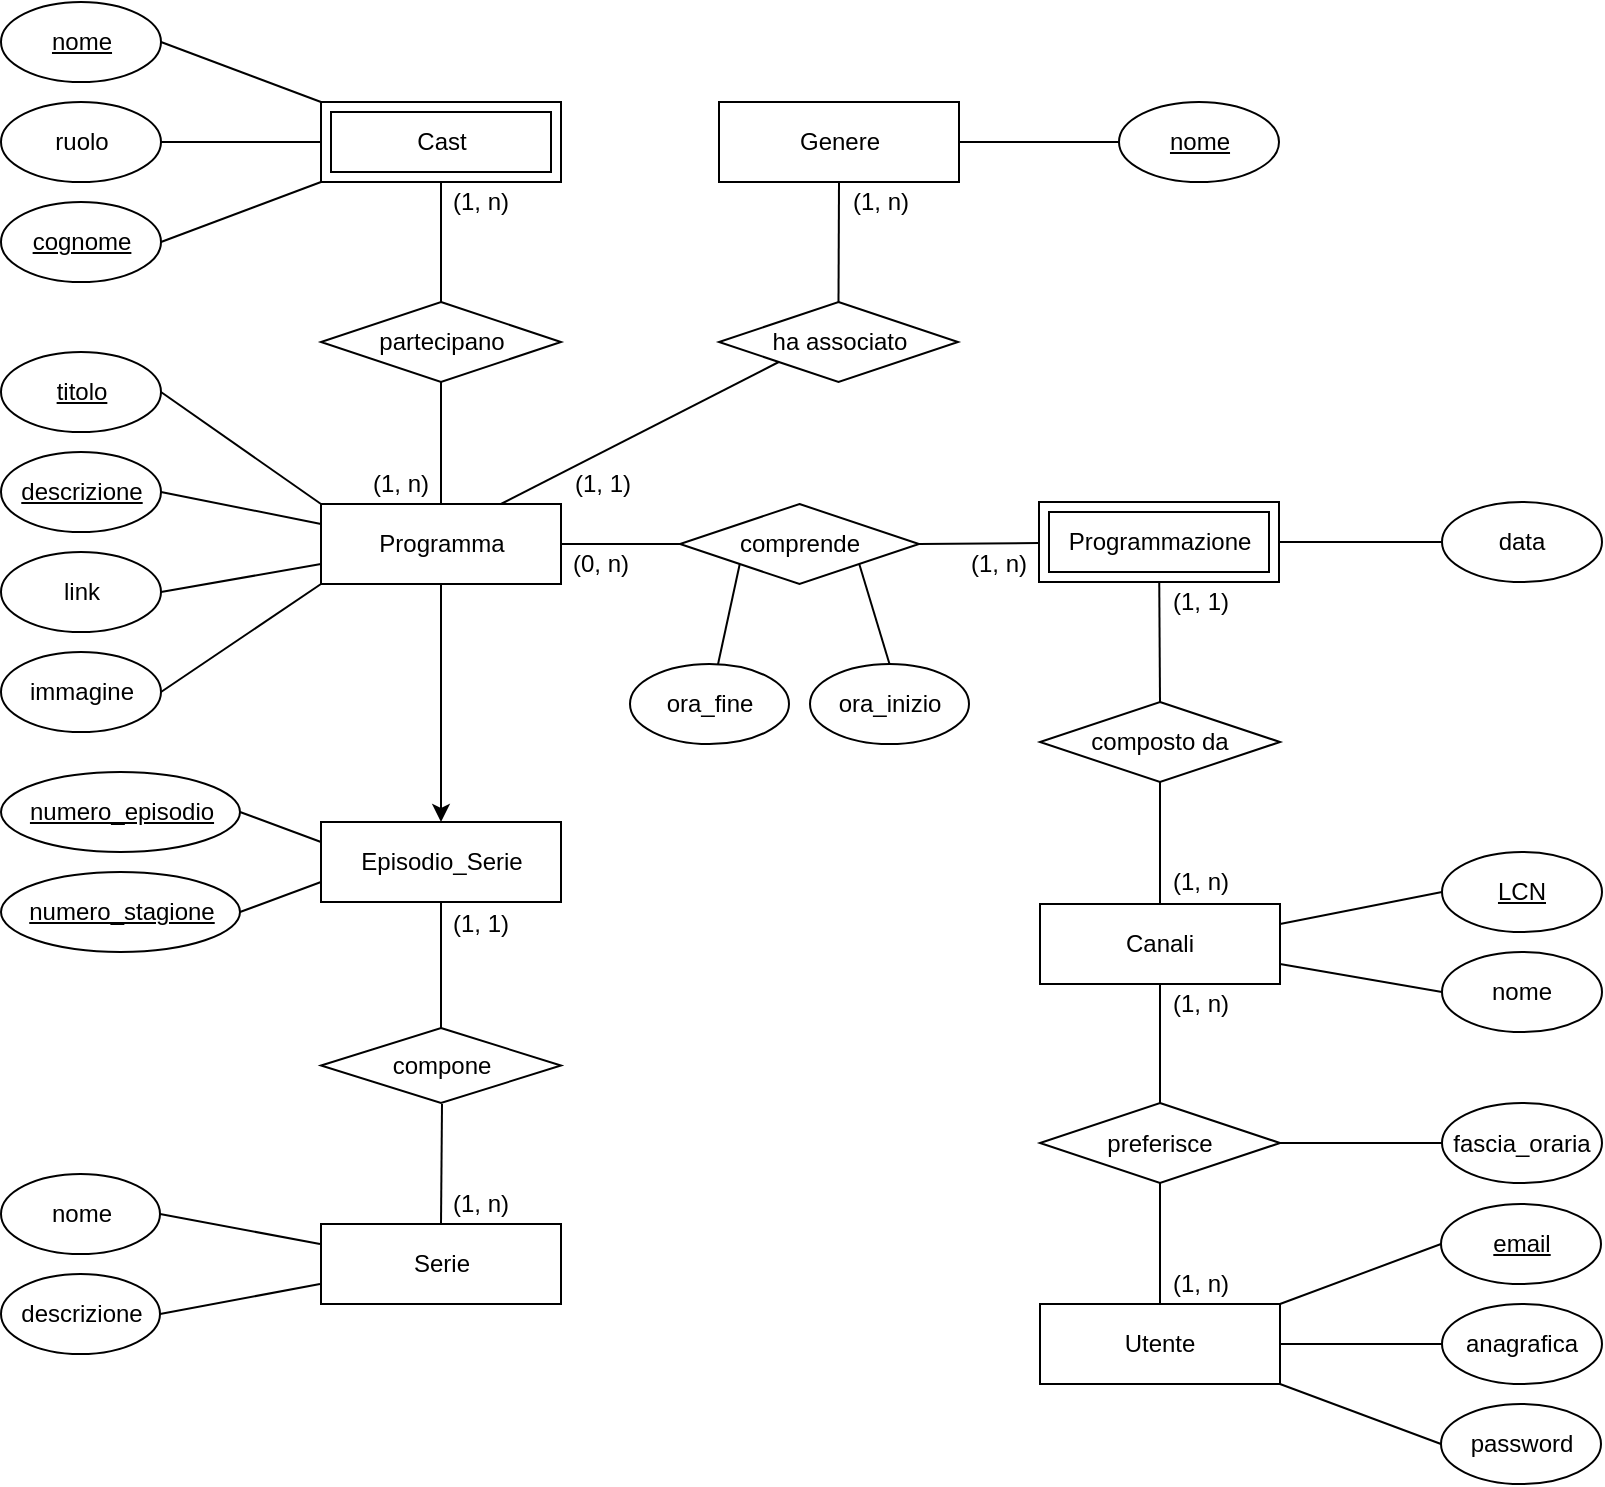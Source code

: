 <mxfile version="18.0.6" type="device"><diagram id="R2lEEEUBdFMjLlhIrx00" name="Page-1"><mxGraphModel dx="1069" dy="723" grid="1" gridSize="10" guides="1" tooltips="1" connect="1" arrows="1" fold="1" page="1" pageScale="1" pageWidth="850" pageHeight="1100" math="0" shadow="0" extFonts="Permanent Marker^https://fonts.googleapis.com/css?family=Permanent+Marker"><root><mxCell id="0"/><mxCell id="1" parent="0"/><mxCell id="fB9N05EH2Ql-NytacOC7-3" value="" style="endArrow=none;html=1;rounded=0;entryX=0.5;entryY=0;entryDx=0;entryDy=0;" parent="1" source="fB9N05EH2Ql-NytacOC7-2" target="fB9N05EH2Ql-NytacOC7-7" edge="1"><mxGeometry width="50" height="50" relative="1" as="geometry"><mxPoint x="340.5" y="48" as="sourcePoint"/><mxPoint x="660" y="370" as="targetPoint"/><Array as="points"/></mxGeometry></mxCell><mxCell id="fB9N05EH2Ql-NytacOC7-5" value="Canali" style="rounded=0;whiteSpace=wrap;html=1;" parent="1" vertex="1"><mxGeometry x="560" y="480" width="120" height="40" as="geometry"/></mxCell><mxCell id="fB9N05EH2Ql-NytacOC7-7" value="composto da" style="shape=rhombus;perimeter=rhombusPerimeter;whiteSpace=wrap;html=1;align=center;" parent="1" vertex="1"><mxGeometry x="560" y="379" width="120" height="40" as="geometry"/></mxCell><mxCell id="667CGL9y9yE0PsmGEpij-4" value="" style="edgeStyle=orthogonalEdgeStyle;rounded=0;orthogonalLoop=1;jettySize=auto;html=1;strokeColor=#FFFFFF;" parent="1" source="fB9N05EH2Ql-NytacOC7-11" target="667CGL9y9yE0PsmGEpij-3" edge="1"><mxGeometry relative="1" as="geometry"/></mxCell><mxCell id="667CGL9y9yE0PsmGEpij-5" style="edgeStyle=orthogonalEdgeStyle;rounded=0;orthogonalLoop=1;jettySize=auto;html=1;strokeColor=#000000;entryX=0.5;entryY=0;entryDx=0;entryDy=0;" parent="1" source="fB9N05EH2Ql-NytacOC7-11" target="667CGL9y9yE0PsmGEpij-3" edge="1"><mxGeometry relative="1" as="geometry"><mxPoint x="260.5" y="380" as="targetPoint"/></mxGeometry></mxCell><mxCell id="fB9N05EH2Ql-NytacOC7-11" value="Programma" style="rounded=0;whiteSpace=wrap;html=1;" parent="1" vertex="1"><mxGeometry x="200.5" y="280" width="120" height="40" as="geometry"/></mxCell><mxCell id="fB9N05EH2Ql-NytacOC7-13" value="comprende" style="shape=rhombus;perimeter=rhombusPerimeter;whiteSpace=wrap;html=1;align=center;" parent="1" vertex="1"><mxGeometry x="380" y="280" width="119.5" height="40" as="geometry"/></mxCell><mxCell id="fB9N05EH2Ql-NytacOC7-28" value="Cast" style="shape=ext;margin=3;double=1;whiteSpace=wrap;html=1;align=center;fontFamily=Helvetica;fontSize=12;fontColor=default;strokeColor=default;fillColor=default;" parent="1" vertex="1"><mxGeometry x="200.5" y="79" width="120" height="40" as="geometry"/></mxCell><mxCell id="fB9N05EH2Ql-NytacOC7-29" value="" style="endArrow=none;html=1;rounded=0;entryX=0.5;entryY=0;entryDx=0;entryDy=0;exitX=0.5;exitY=1;exitDx=0;exitDy=0;" parent="1" source="fB9N05EH2Ql-NytacOC7-28" target="fB9N05EH2Ql-NytacOC7-30" edge="1"><mxGeometry width="50" height="50" relative="1" as="geometry"><mxPoint x="8.5" y="96.5" as="sourcePoint"/><mxPoint x="260.5" y="159" as="targetPoint"/></mxGeometry></mxCell><mxCell id="fB9N05EH2Ql-NytacOC7-30" value="partecipano" style="shape=rhombus;perimeter=rhombusPerimeter;whiteSpace=wrap;html=1;align=center;" parent="1" vertex="1"><mxGeometry x="200.5" y="179" width="120" height="40" as="geometry"/></mxCell><mxCell id="fB9N05EH2Ql-NytacOC7-31" value="" style="endArrow=none;html=1;rounded=0;entryX=0.5;entryY=1;entryDx=0;entryDy=0;exitX=0.5;exitY=0;exitDx=0;exitDy=0;" parent="1" source="fB9N05EH2Ql-NytacOC7-11" target="fB9N05EH2Ql-NytacOC7-30" edge="1"><mxGeometry width="50" height="50" relative="1" as="geometry"><mxPoint x="34" y="274.5" as="sourcePoint"/><mxPoint x="54" y="274.5" as="targetPoint"/></mxGeometry></mxCell><mxCell id="EffAMRFEf8YkOLMa1qJM-2" value="" style="edgeStyle=orthogonalEdgeStyle;rounded=0;orthogonalLoop=1;jettySize=auto;html=1;" parent="1" edge="1"><mxGeometry relative="1" as="geometry"><mxPoint x="1120.5" y="506" as="targetPoint"/></mxGeometry></mxCell><mxCell id="fB9N05EH2Ql-NytacOC7-58" value="Utente" style="whiteSpace=wrap;html=1;align=center;" parent="1" vertex="1"><mxGeometry x="560" y="680" width="120" height="40" as="geometry"/></mxCell><mxCell id="uF2Ogz3bUNBrAM8irZKq-8" value="" style="endArrow=none;html=1;rounded=0;exitX=0;exitY=0.5;exitDx=0;exitDy=0;entryX=1;entryY=0.5;entryDx=0;entryDy=0;" parent="1" source="fB9N05EH2Ql-NytacOC7-13" target="fB9N05EH2Ql-NytacOC7-11" edge="1"><mxGeometry relative="1" as="geometry"><mxPoint x="173.5" y="195.5" as="sourcePoint"/><mxPoint x="203" y="242.5" as="targetPoint"/></mxGeometry></mxCell><mxCell id="uF2Ogz3bUNBrAM8irZKq-13" value="LCN" style="ellipse;whiteSpace=wrap;html=1;align=center;fontStyle=4;" parent="1" vertex="1"><mxGeometry x="761" y="454" width="80" height="40" as="geometry"/></mxCell><mxCell id="uF2Ogz3bUNBrAM8irZKq-16" value="ora_inizio" style="ellipse;whiteSpace=wrap;html=1;align=center;" parent="1" vertex="1"><mxGeometry x="445" y="360" width="79.5" height="40" as="geometry"/></mxCell><mxCell id="uF2Ogz3bUNBrAM8irZKq-17" value="descrizione" style="ellipse;whiteSpace=wrap;html=1;align=center;" parent="1" vertex="1"><mxGeometry x="40.5" y="665" width="79.5" height="40" as="geometry"/></mxCell><mxCell id="uF2Ogz3bUNBrAM8irZKq-22" value="nome" style="ellipse;whiteSpace=wrap;html=1;align=center;" parent="1" vertex="1"><mxGeometry x="40.5" y="615" width="79.5" height="40" as="geometry"/></mxCell><mxCell id="uF2Ogz3bUNBrAM8irZKq-23" value="nome" style="ellipse;whiteSpace=wrap;html=1;align=center;fontStyle=4;" parent="1" vertex="1"><mxGeometry x="40.5" y="29" width="80" height="40" as="geometry"/></mxCell><mxCell id="uF2Ogz3bUNBrAM8irZKq-25" value="ruolo" style="ellipse;whiteSpace=wrap;html=1;align=center;" parent="1" vertex="1"><mxGeometry x="40.5" y="79" width="80" height="40" as="geometry"/></mxCell><mxCell id="uF2Ogz3bUNBrAM8irZKq-26" value="&lt;u&gt;cognome&lt;/u&gt;" style="ellipse;whiteSpace=wrap;html=1;align=center;" parent="1" vertex="1"><mxGeometry x="40.5" y="129" width="80" height="40" as="geometry"/></mxCell><mxCell id="uF2Ogz3bUNBrAM8irZKq-28" value="email" style="ellipse;whiteSpace=wrap;html=1;align=center;fontStyle=4;" parent="1" vertex="1"><mxGeometry x="760.5" y="630" width="80" height="40" as="geometry"/></mxCell><mxCell id="uF2Ogz3bUNBrAM8irZKq-29" value="anagrafica" style="ellipse;whiteSpace=wrap;html=1;align=center;" parent="1" vertex="1"><mxGeometry x="761" y="680" width="80" height="40" as="geometry"/></mxCell><mxCell id="uF2Ogz3bUNBrAM8irZKq-30" value="password" style="ellipse;whiteSpace=wrap;html=1;align=center;" parent="1" vertex="1"><mxGeometry x="760.5" y="730" width="80" height="40" as="geometry"/></mxCell><mxCell id="uF2Ogz3bUNBrAM8irZKq-31" value="nome" style="ellipse;whiteSpace=wrap;html=1;align=center;" parent="1" vertex="1"><mxGeometry x="761" y="504" width="80" height="40" as="geometry"/></mxCell><mxCell id="uF2Ogz3bUNBrAM8irZKq-36" value="&lt;u&gt;descrizione&lt;/u&gt;" style="ellipse;whiteSpace=wrap;html=1;align=center;" parent="1" vertex="1"><mxGeometry x="40.5" y="254" width="80" height="40" as="geometry"/></mxCell><mxCell id="uF2Ogz3bUNBrAM8irZKq-41" value="titolo" style="ellipse;whiteSpace=wrap;html=1;align=center;fontStyle=4;" parent="1" vertex="1"><mxGeometry x="40.5" y="204" width="80" height="40" as="geometry"/></mxCell><mxCell id="GhIXZej3Qp53KJ87c0xY-1" value="link" style="ellipse;whiteSpace=wrap;html=1;fontFamily=Helvetica;fontSize=12;fontColor=default;align=center;strokeColor=default;fillColor=default;" parent="1" vertex="1"><mxGeometry x="40.5" y="304" width="80" height="40" as="geometry"/></mxCell><mxCell id="GhIXZej3Qp53KJ87c0xY-2" value="immagine" style="ellipse;whiteSpace=wrap;html=1;align=center;" parent="1" vertex="1"><mxGeometry x="40.5" y="354" width="80" height="40" as="geometry"/></mxCell><mxCell id="GhIXZej3Qp53KJ87c0xY-6" value="" style="endArrow=none;html=1;rounded=0;exitX=1;exitY=0.5;exitDx=0;exitDy=0;entryX=0;entryY=0;entryDx=0;entryDy=0;" parent="1" source="uF2Ogz3bUNBrAM8irZKq-23" target="fB9N05EH2Ql-NytacOC7-28" edge="1"><mxGeometry relative="1" as="geometry"><mxPoint x="-217.5" y="2.5" as="sourcePoint"/><mxPoint x="-57.5" y="2.5" as="targetPoint"/></mxGeometry></mxCell><mxCell id="GhIXZej3Qp53KJ87c0xY-8" value="" style="endArrow=none;html=1;rounded=0;exitX=1;exitY=0.5;exitDx=0;exitDy=0;entryX=0;entryY=0.5;entryDx=0;entryDy=0;" parent="1" source="uF2Ogz3bUNBrAM8irZKq-25" target="fB9N05EH2Ql-NytacOC7-28" edge="1"><mxGeometry relative="1" as="geometry"><mxPoint x="-91.5" y="281.5" as="sourcePoint"/><mxPoint x="-121.5" y="126.5" as="targetPoint"/></mxGeometry></mxCell><mxCell id="GhIXZej3Qp53KJ87c0xY-9" value="" style="endArrow=none;html=1;rounded=0;exitX=1;exitY=0.5;exitDx=0;exitDy=0;entryX=0;entryY=1;entryDx=0;entryDy=0;" parent="1" source="uF2Ogz3bUNBrAM8irZKq-26" target="fB9N05EH2Ql-NytacOC7-28" edge="1"><mxGeometry relative="1" as="geometry"><mxPoint x="-201.5" y="200.5" as="sourcePoint"/><mxPoint x="-21.5" y="291.5" as="targetPoint"/></mxGeometry></mxCell><mxCell id="GhIXZej3Qp53KJ87c0xY-10" value="" style="endArrow=none;html=1;rounded=0;exitX=1;exitY=0.25;exitDx=0;exitDy=0;entryX=0;entryY=0.5;entryDx=0;entryDy=0;" parent="1" source="fB9N05EH2Ql-NytacOC7-5" target="uF2Ogz3bUNBrAM8irZKq-13" edge="1"><mxGeometry relative="1" as="geometry"><mxPoint x="729" y="704.5" as="sourcePoint"/><mxPoint x="721" y="469" as="targetPoint"/></mxGeometry></mxCell><mxCell id="GhIXZej3Qp53KJ87c0xY-11" value="" style="endArrow=none;html=1;rounded=0;exitX=1;exitY=0.75;exitDx=0;exitDy=0;entryX=0;entryY=0.5;entryDx=0;entryDy=0;" parent="1" source="fB9N05EH2Ql-NytacOC7-5" target="uF2Ogz3bUNBrAM8irZKq-31" edge="1"><mxGeometry relative="1" as="geometry"><mxPoint x="579" y="304.5" as="sourcePoint"/><mxPoint x="659" y="254.5" as="targetPoint"/></mxGeometry></mxCell><mxCell id="GhIXZej3Qp53KJ87c0xY-12" value="" style="endArrow=none;html=1;rounded=0;entryX=1;entryY=0;entryDx=0;entryDy=0;exitX=0;exitY=0.5;exitDx=0;exitDy=0;" parent="1" source="uF2Ogz3bUNBrAM8irZKq-28" target="fB9N05EH2Ql-NytacOC7-58" edge="1"><mxGeometry relative="1" as="geometry"><mxPoint x="740" y="650" as="sourcePoint"/><mxPoint x="290" y="960" as="targetPoint"/></mxGeometry></mxCell><mxCell id="GhIXZej3Qp53KJ87c0xY-13" value="" style="endArrow=none;html=1;rounded=0;exitX=0;exitY=0.5;exitDx=0;exitDy=0;entryX=1;entryY=0.5;entryDx=0;entryDy=0;" parent="1" source="uF2Ogz3bUNBrAM8irZKq-29" target="fB9N05EH2Ql-NytacOC7-58" edge="1"><mxGeometry relative="1" as="geometry"><mxPoint x="110" y="980" as="sourcePoint"/><mxPoint x="681" y="700" as="targetPoint"/></mxGeometry></mxCell><mxCell id="GhIXZej3Qp53KJ87c0xY-14" value="" style="endArrow=none;html=1;rounded=0;exitX=0;exitY=0.5;exitDx=0;exitDy=0;entryX=1;entryY=1;entryDx=0;entryDy=0;" parent="1" source="uF2Ogz3bUNBrAM8irZKq-30" target="fB9N05EH2Ql-NytacOC7-58" edge="1"><mxGeometry relative="1" as="geometry"><mxPoint x="150" y="960" as="sourcePoint"/><mxPoint x="310" y="960" as="targetPoint"/></mxGeometry></mxCell><mxCell id="GhIXZej3Qp53KJ87c0xY-18" value="Serie" style="whiteSpace=wrap;html=1;align=center;" parent="1" vertex="1"><mxGeometry x="200.5" y="640" width="120" height="40" as="geometry"/></mxCell><mxCell id="GhIXZej3Qp53KJ87c0xY-19" value="numero_episodio" style="ellipse;whiteSpace=wrap;html=1;align=center;fontStyle=4;" parent="1" vertex="1"><mxGeometry x="40.5" y="414" width="119.5" height="40" as="geometry"/></mxCell><mxCell id="GhIXZej3Qp53KJ87c0xY-20" value="&lt;u&gt;numero_stagione&lt;/u&gt;" style="ellipse;whiteSpace=wrap;html=1;align=center;" parent="1" vertex="1"><mxGeometry x="40.5" y="464" width="119.5" height="40" as="geometry"/></mxCell><mxCell id="GhIXZej3Qp53KJ87c0xY-21" value="" style="endArrow=none;html=1;rounded=0;exitX=1;exitY=0.5;exitDx=0;exitDy=0;entryX=0;entryY=0.25;entryDx=0;entryDy=0;" parent="1" source="GhIXZej3Qp53KJ87c0xY-19" target="667CGL9y9yE0PsmGEpij-3" edge="1"><mxGeometry relative="1" as="geometry"><mxPoint x="185.5" y="627.5" as="sourcePoint"/><mxPoint x="345.5" y="627.5" as="targetPoint"/></mxGeometry></mxCell><mxCell id="GhIXZej3Qp53KJ87c0xY-22" value="" style="endArrow=none;html=1;rounded=0;exitX=1;exitY=0.5;exitDx=0;exitDy=0;entryX=0;entryY=0.75;entryDx=0;entryDy=0;" parent="1" source="GhIXZej3Qp53KJ87c0xY-20" target="667CGL9y9yE0PsmGEpij-3" edge="1"><mxGeometry relative="1" as="geometry"><mxPoint x="101.5" y="1002.5" as="sourcePoint"/><mxPoint x="261.5" y="1002.5" as="targetPoint"/></mxGeometry></mxCell><mxCell id="GhIXZej3Qp53KJ87c0xY-28" value="" style="endArrow=none;html=1;rounded=0;exitX=1;exitY=0.5;exitDx=0;exitDy=0;" parent="1" source="uF2Ogz3bUNBrAM8irZKq-17" edge="1"><mxGeometry relative="1" as="geometry"><mxPoint x="70.5" y="946.63" as="sourcePoint"/><mxPoint x="200" y="670" as="targetPoint"/></mxGeometry></mxCell><mxCell id="GhIXZej3Qp53KJ87c0xY-29" value="" style="endArrow=none;html=1;rounded=0;entryX=0.5;entryY=0;entryDx=0;entryDy=0;exitX=1;exitY=1;exitDx=0;exitDy=0;" parent="1" source="fB9N05EH2Ql-NytacOC7-13" target="uF2Ogz3bUNBrAM8irZKq-16" edge="1"><mxGeometry relative="1" as="geometry"><mxPoint x="700" y="310" as="sourcePoint"/><mxPoint x="590.5" y="796.63" as="targetPoint"/></mxGeometry></mxCell><mxCell id="GhIXZej3Qp53KJ87c0xY-31" value="" style="endArrow=none;html=1;rounded=0;entryX=1;entryY=0.5;entryDx=0;entryDy=0;exitX=0;exitY=0;exitDx=0;exitDy=0;" parent="1" source="fB9N05EH2Ql-NytacOC7-11" target="uF2Ogz3bUNBrAM8irZKq-41" edge="1"><mxGeometry relative="1" as="geometry"><mxPoint x="141.5" y="284.5" as="sourcePoint"/><mxPoint x="40.5" y="358.5" as="targetPoint"/></mxGeometry></mxCell><mxCell id="GhIXZej3Qp53KJ87c0xY-32" value="" style="endArrow=none;html=1;rounded=0;exitX=0;exitY=0.25;exitDx=0;exitDy=0;entryX=1;entryY=0.5;entryDx=0;entryDy=0;" parent="1" source="fB9N05EH2Ql-NytacOC7-11" target="uF2Ogz3bUNBrAM8irZKq-36" edge="1"><mxGeometry relative="1" as="geometry"><mxPoint x="400.5" y="521.5" as="sourcePoint"/><mxPoint x="150.5" y="299" as="targetPoint"/></mxGeometry></mxCell><mxCell id="GhIXZej3Qp53KJ87c0xY-34" value="" style="endArrow=none;html=1;rounded=0;entryX=1;entryY=0.5;entryDx=0;entryDy=0;exitX=0;exitY=0.75;exitDx=0;exitDy=0;" parent="1" source="fB9N05EH2Ql-NytacOC7-11" target="GhIXZej3Qp53KJ87c0xY-1" edge="1"><mxGeometry relative="1" as="geometry"><mxPoint x="420.5" y="541.5" as="sourcePoint"/><mxPoint x="580.5" y="541.5" as="targetPoint"/></mxGeometry></mxCell><mxCell id="EffAMRFEf8YkOLMa1qJM-4" value="" style="endArrow=none;html=1;rounded=0;exitX=0;exitY=1;exitDx=0;exitDy=0;entryX=1;entryY=0.5;entryDx=0;entryDy=0;" parent="1" source="fB9N05EH2Ql-NytacOC7-11" target="GhIXZej3Qp53KJ87c0xY-2" edge="1"><mxGeometry relative="1" as="geometry"><mxPoint x="269.5" y="291.5" as="sourcePoint"/><mxPoint x="384.25" y="368.5" as="targetPoint"/></mxGeometry></mxCell><mxCell id="EffAMRFEf8YkOLMa1qJM-5" value="" style="endArrow=none;html=1;rounded=0;exitX=0.5;exitY=0;exitDx=0;exitDy=0;entryX=0.5;entryY=1;entryDx=0;entryDy=0;" parent="1" source="fB9N05EH2Ql-NytacOC7-5" target="fB9N05EH2Ql-NytacOC7-7" edge="1"><mxGeometry width="50" height="50" relative="1" as="geometry"><mxPoint x="620" y="539" as="sourcePoint"/><mxPoint x="620" y="455" as="targetPoint"/><Array as="points"/></mxGeometry></mxCell><mxCell id="fB9N05EH2Ql-NytacOC7-2" value="Programmazione" style="shape=ext;margin=3;double=1;whiteSpace=wrap;html=1;align=center;fontFamily=Helvetica;fontSize=12;fontColor=default;strokeColor=default;fillColor=default;" parent="1" vertex="1"><mxGeometry x="559.5" y="279" width="120" height="40" as="geometry"/></mxCell><mxCell id="EffAMRFEf8YkOLMa1qJM-11" value="" style="endArrow=none;html=1;rounded=0;exitX=1;exitY=0.5;exitDx=0;exitDy=0;" parent="1" source="fB9N05EH2Ql-NytacOC7-13" target="fB9N05EH2Ql-NytacOC7-2" edge="1"><mxGeometry width="50" height="50" relative="1" as="geometry"><mxPoint x="520" y="300" as="sourcePoint"/><mxPoint x="681.5" y="295.5" as="targetPoint"/></mxGeometry></mxCell><mxCell id="P5lpez_x-8K96-gi-YmY-5" value="preferisce" style="shape=rhombus;perimeter=rhombusPerimeter;whiteSpace=wrap;html=1;align=center;" parent="1" vertex="1"><mxGeometry x="560" y="579.5" width="120" height="40" as="geometry"/></mxCell><mxCell id="P5lpez_x-8K96-gi-YmY-6" value="" style="endArrow=none;html=1;rounded=0;entryX=0.5;entryY=0;entryDx=0;entryDy=0;exitX=0.5;exitY=1;exitDx=0;exitDy=0;" parent="1" source="fB9N05EH2Ql-NytacOC7-5" target="P5lpez_x-8K96-gi-YmY-5" edge="1"><mxGeometry relative="1" as="geometry"><mxPoint x="630" y="490" as="sourcePoint"/><mxPoint x="407.5" y="368.38" as="targetPoint"/></mxGeometry></mxCell><mxCell id="P5lpez_x-8K96-gi-YmY-7" value="" style="endArrow=none;html=1;rounded=0;exitX=0.5;exitY=1;exitDx=0;exitDy=0;entryX=0.5;entryY=0;entryDx=0;entryDy=0;" parent="1" source="P5lpez_x-8K96-gi-YmY-5" target="fB9N05EH2Ql-NytacOC7-58" edge="1"><mxGeometry relative="1" as="geometry"><mxPoint x="389.0" y="640" as="sourcePoint"/><mxPoint x="419" y="678.38" as="targetPoint"/></mxGeometry></mxCell><mxCell id="667CGL9y9yE0PsmGEpij-3" value="Episodio_Serie" style="whiteSpace=wrap;html=1;align=center;" parent="1" vertex="1"><mxGeometry x="200.5" y="439" width="120" height="40" as="geometry"/></mxCell><mxCell id="667CGL9y9yE0PsmGEpij-7" value="compone" style="shape=rhombus;perimeter=rhombusPerimeter;whiteSpace=wrap;html=1;align=center;" parent="1" vertex="1"><mxGeometry x="200.5" y="542" width="120" height="37.5" as="geometry"/></mxCell><mxCell id="667CGL9y9yE0PsmGEpij-11" value="" style="endArrow=none;html=1;rounded=0;entryX=0.5;entryY=1;entryDx=0;entryDy=0;" parent="1" source="667CGL9y9yE0PsmGEpij-7" target="667CGL9y9yE0PsmGEpij-3" edge="1"><mxGeometry relative="1" as="geometry"><mxPoint x="170.0" y="509" as="sourcePoint"/><mxPoint x="210.5" y="440" as="targetPoint"/></mxGeometry></mxCell><mxCell id="667CGL9y9yE0PsmGEpij-12" value="" style="endArrow=none;html=1;rounded=0;exitX=0.5;exitY=0;exitDx=0;exitDy=0;" parent="1" source="GhIXZej3Qp53KJ87c0xY-18" edge="1"><mxGeometry relative="1" as="geometry"><mxPoint x="160" y="601" as="sourcePoint"/><mxPoint x="261" y="580" as="targetPoint"/></mxGeometry></mxCell><mxCell id="667CGL9y9yE0PsmGEpij-13" value="ora_fine" style="ellipse;whiteSpace=wrap;html=1;align=center;" parent="1" vertex="1"><mxGeometry x="355" y="360" width="79.5" height="40" as="geometry"/></mxCell><mxCell id="667CGL9y9yE0PsmGEpij-14" value="" style="endArrow=none;html=1;rounded=0;exitX=0;exitY=1;exitDx=0;exitDy=0;" parent="1" source="fB9N05EH2Ql-NytacOC7-13" target="667CGL9y9yE0PsmGEpij-13" edge="1"><mxGeometry relative="1" as="geometry"><mxPoint x="681" y="310" as="sourcePoint"/><mxPoint x="592" y="846.63" as="targetPoint"/></mxGeometry></mxCell><mxCell id="667CGL9y9yE0PsmGEpij-16" value="" style="endArrow=none;html=1;rounded=0;exitX=1;exitY=0.5;exitDx=0;exitDy=0;" parent="1" source="uF2Ogz3bUNBrAM8irZKq-22" edge="1"><mxGeometry relative="1" as="geometry"><mxPoint x="530.0" y="640" as="sourcePoint"/><mxPoint x="200" y="650" as="targetPoint"/></mxGeometry></mxCell><mxCell id="kp-S-zC_urhPKFvSFbiX-6" value="Genere" style="whiteSpace=wrap;html=1;align=center;" vertex="1" parent="1"><mxGeometry x="399.5" y="79" width="120" height="40" as="geometry"/></mxCell><mxCell id="kp-S-zC_urhPKFvSFbiX-7" value="" style="endArrow=none;html=1;rounded=0;entryX=0;entryY=1;entryDx=0;entryDy=0;exitX=0.75;exitY=0;exitDx=0;exitDy=0;" edge="1" parent="1" source="fB9N05EH2Ql-NytacOC7-11" target="kp-S-zC_urhPKFvSFbiX-8"><mxGeometry relative="1" as="geometry"><mxPoint x="320" y="290" as="sourcePoint"/><mxPoint x="130.5" y="384" as="targetPoint"/></mxGeometry></mxCell><mxCell id="kp-S-zC_urhPKFvSFbiX-8" value="ha associato" style="shape=rhombus;perimeter=rhombusPerimeter;whiteSpace=wrap;html=1;align=center;" vertex="1" parent="1"><mxGeometry x="399.5" y="179" width="119.5" height="40" as="geometry"/></mxCell><mxCell id="kp-S-zC_urhPKFvSFbiX-9" value="" style="endArrow=none;html=1;rounded=0;exitX=0.5;exitY=0;exitDx=0;exitDy=0;entryX=0.5;entryY=1;entryDx=0;entryDy=0;" edge="1" parent="1" source="kp-S-zC_urhPKFvSFbiX-8" target="kp-S-zC_urhPKFvSFbiX-6"><mxGeometry relative="1" as="geometry"><mxPoint x="310" y="-56" as="sourcePoint"/><mxPoint x="429.5" y="95" as="targetPoint"/></mxGeometry></mxCell><mxCell id="kp-S-zC_urhPKFvSFbiX-10" value="nome" style="ellipse;whiteSpace=wrap;html=1;align=center;fontStyle=4;" vertex="1" parent="1"><mxGeometry x="599.5" y="79" width="80" height="40" as="geometry"/></mxCell><mxCell id="kp-S-zC_urhPKFvSFbiX-11" value="" style="endArrow=none;html=1;rounded=0;exitX=0;exitY=0.5;exitDx=0;exitDy=0;entryX=1;entryY=0.5;entryDx=0;entryDy=0;" edge="1" parent="1" source="kp-S-zC_urhPKFvSFbiX-10" target="kp-S-zC_urhPKFvSFbiX-6"><mxGeometry relative="1" as="geometry"><mxPoint x="131.5" y="92.5" as="sourcePoint"/><mxPoint x="549.5" y="169" as="targetPoint"/></mxGeometry></mxCell><mxCell id="kp-S-zC_urhPKFvSFbiX-14" value="fascia_oraria" style="ellipse;whiteSpace=wrap;html=1;align=center;" vertex="1" parent="1"><mxGeometry x="761" y="579.5" width="80" height="40" as="geometry"/></mxCell><mxCell id="kp-S-zC_urhPKFvSFbiX-17" value="" style="endArrow=none;html=1;rounded=0;entryX=0;entryY=0.5;entryDx=0;entryDy=0;exitX=1;exitY=0.5;exitDx=0;exitDy=0;" edge="1" parent="1" source="P5lpez_x-8K96-gi-YmY-5" target="kp-S-zC_urhPKFvSFbiX-14"><mxGeometry relative="1" as="geometry"><mxPoint x="630" y="530" as="sourcePoint"/><mxPoint x="630" y="589.5" as="targetPoint"/></mxGeometry></mxCell><mxCell id="kp-S-zC_urhPKFvSFbiX-20" value="data" style="ellipse;whiteSpace=wrap;html=1;align=center;" vertex="1" parent="1"><mxGeometry x="761" y="279" width="80" height="40" as="geometry"/></mxCell><mxCell id="kp-S-zC_urhPKFvSFbiX-21" value="" style="endArrow=none;html=1;rounded=0;entryX=0;entryY=0.5;entryDx=0;entryDy=0;exitX=1;exitY=0.5;exitDx=0;exitDy=0;" edge="1" parent="1" target="kp-S-zC_urhPKFvSFbiX-20" source="fB9N05EH2Ql-NytacOC7-2"><mxGeometry relative="1" as="geometry"><mxPoint x="680" y="299" as="sourcePoint"/><mxPoint x="630" y="289" as="targetPoint"/></mxGeometry></mxCell><mxCell id="kp-S-zC_urhPKFvSFbiX-25" value="(1, 1)" style="text;html=1;align=center;verticalAlign=middle;resizable=0;points=[];autosize=1;strokeColor=none;fillColor=none;" vertex="1" parent="1"><mxGeometry x="260" y="480" width="40" height="20" as="geometry"/></mxCell><mxCell id="kp-S-zC_urhPKFvSFbiX-28" value="(1, n)" style="text;html=1;align=center;verticalAlign=middle;resizable=0;points=[];autosize=1;strokeColor=none;fillColor=none;" vertex="1" parent="1"><mxGeometry x="260" y="620" width="40" height="20" as="geometry"/></mxCell><mxCell id="kp-S-zC_urhPKFvSFbiX-29" value="(1, n)" style="text;html=1;align=center;verticalAlign=middle;resizable=0;points=[];autosize=1;strokeColor=none;fillColor=none;" vertex="1" parent="1"><mxGeometry x="260" y="119" width="40" height="20" as="geometry"/></mxCell><mxCell id="kp-S-zC_urhPKFvSFbiX-30" value="(1, n)" style="text;html=1;align=center;verticalAlign=middle;resizable=0;points=[];autosize=1;strokeColor=none;fillColor=none;" vertex="1" parent="1"><mxGeometry x="220" y="260" width="40" height="20" as="geometry"/></mxCell><mxCell id="kp-S-zC_urhPKFvSFbiX-32" value="(1, 1)" style="text;html=1;align=center;verticalAlign=middle;resizable=0;points=[];autosize=1;strokeColor=none;fillColor=none;" vertex="1" parent="1"><mxGeometry x="320.5" y="260" width="40" height="20" as="geometry"/></mxCell><mxCell id="kp-S-zC_urhPKFvSFbiX-33" value="(1, n)" style="text;html=1;align=center;verticalAlign=middle;resizable=0;points=[];autosize=1;strokeColor=none;fillColor=none;" vertex="1" parent="1"><mxGeometry x="459.5" y="119" width="40" height="20" as="geometry"/></mxCell><mxCell id="kp-S-zC_urhPKFvSFbiX-34" value="(0, n)" style="text;html=1;align=center;verticalAlign=middle;resizable=0;points=[];autosize=1;strokeColor=none;fillColor=none;" vertex="1" parent="1"><mxGeometry x="320" y="300" width="40" height="20" as="geometry"/></mxCell><mxCell id="kp-S-zC_urhPKFvSFbiX-35" value="(1, n)" style="text;html=1;align=center;verticalAlign=middle;resizable=0;points=[];autosize=1;strokeColor=none;fillColor=none;" vertex="1" parent="1"><mxGeometry x="519" y="300" width="40" height="20" as="geometry"/></mxCell><mxCell id="kp-S-zC_urhPKFvSFbiX-36" value="(1, 1)" style="text;html=1;align=center;verticalAlign=middle;resizable=0;points=[];autosize=1;strokeColor=none;fillColor=none;" vertex="1" parent="1"><mxGeometry x="619.5" y="319" width="40" height="20" as="geometry"/></mxCell><mxCell id="kp-S-zC_urhPKFvSFbiX-37" value="(1, n)" style="text;html=1;align=center;verticalAlign=middle;resizable=0;points=[];autosize=1;strokeColor=none;fillColor=none;" vertex="1" parent="1"><mxGeometry x="619.5" y="459" width="40" height="20" as="geometry"/></mxCell><mxCell id="kp-S-zC_urhPKFvSFbiX-38" value="(1, n)" style="text;html=1;align=center;verticalAlign=middle;resizable=0;points=[];autosize=1;strokeColor=none;fillColor=none;" vertex="1" parent="1"><mxGeometry x="620" y="520" width="40" height="20" as="geometry"/></mxCell><mxCell id="kp-S-zC_urhPKFvSFbiX-39" value="(1, n)" style="text;html=1;align=center;verticalAlign=middle;resizable=0;points=[];autosize=1;strokeColor=none;fillColor=none;" vertex="1" parent="1"><mxGeometry x="620" y="660" width="40" height="20" as="geometry"/></mxCell></root></mxGraphModel></diagram></mxfile>